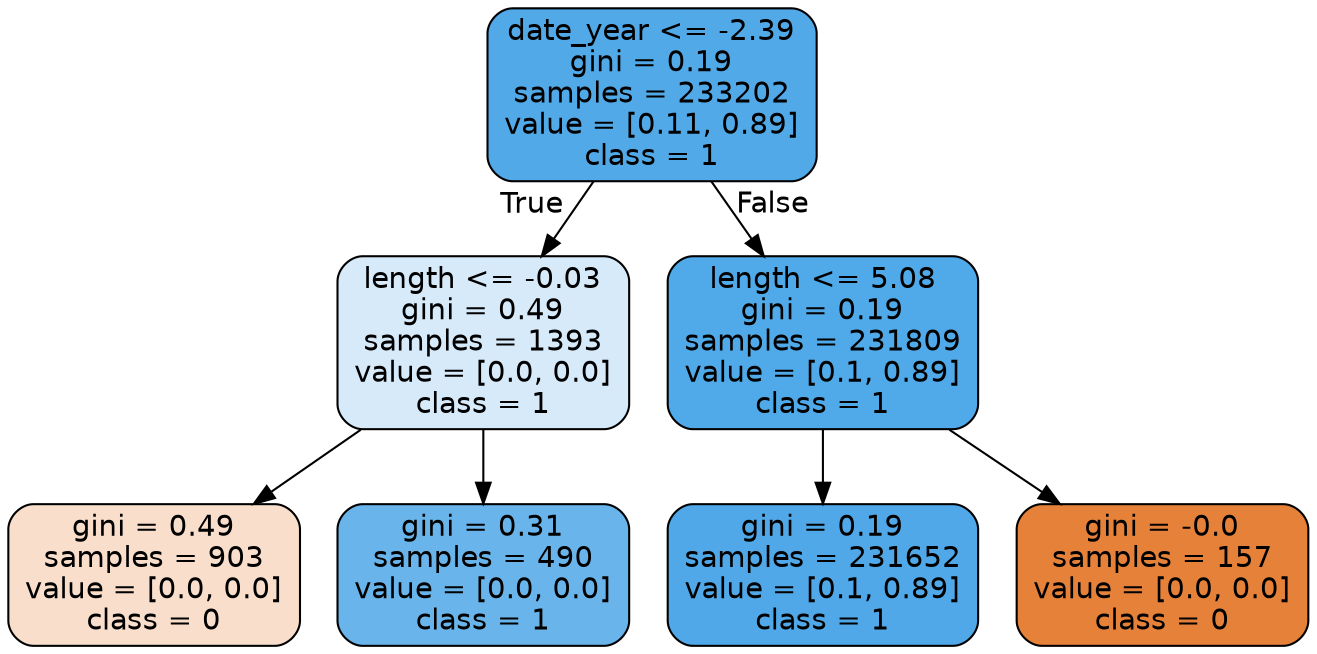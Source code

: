 digraph Tree {
node [shape=box, style="filled, rounded", color="black", fontname=helvetica] ;
edge [fontname=helvetica] ;
0 [label="date_year <= -2.39\ngini = 0.19\nsamples = 233202\nvalue = [0.11, 0.89]\nclass = 1", fillcolor="#51a9e8"] ;
1 [label="length <= -0.03\ngini = 0.49\nsamples = 1393\nvalue = [0.0, 0.0]\nclass = 1", fillcolor="#d6eafa"] ;
0 -> 1 [labeldistance=2.5, labelangle=45, headlabel="True"] ;
2 [label="gini = 0.49\nsamples = 903\nvalue = [0.0, 0.0]\nclass = 0", fillcolor="#f8decb"] ;
1 -> 2 ;
3 [label="gini = 0.31\nsamples = 490\nvalue = [0.0, 0.0]\nclass = 1", fillcolor="#69b5eb"] ;
1 -> 3 ;
4 [label="length <= 5.08\ngini = 0.19\nsamples = 231809\nvalue = [0.1, 0.89]\nclass = 1", fillcolor="#50a9e8"] ;
0 -> 4 [labeldistance=2.5, labelangle=-45, headlabel="False"] ;
5 [label="gini = 0.19\nsamples = 231652\nvalue = [0.1, 0.89]\nclass = 1", fillcolor="#50a8e8"] ;
4 -> 5 ;
6 [label="gini = -0.0\nsamples = 157\nvalue = [0.0, 0.0]\nclass = 0", fillcolor="#e58139"] ;
4 -> 6 ;
}